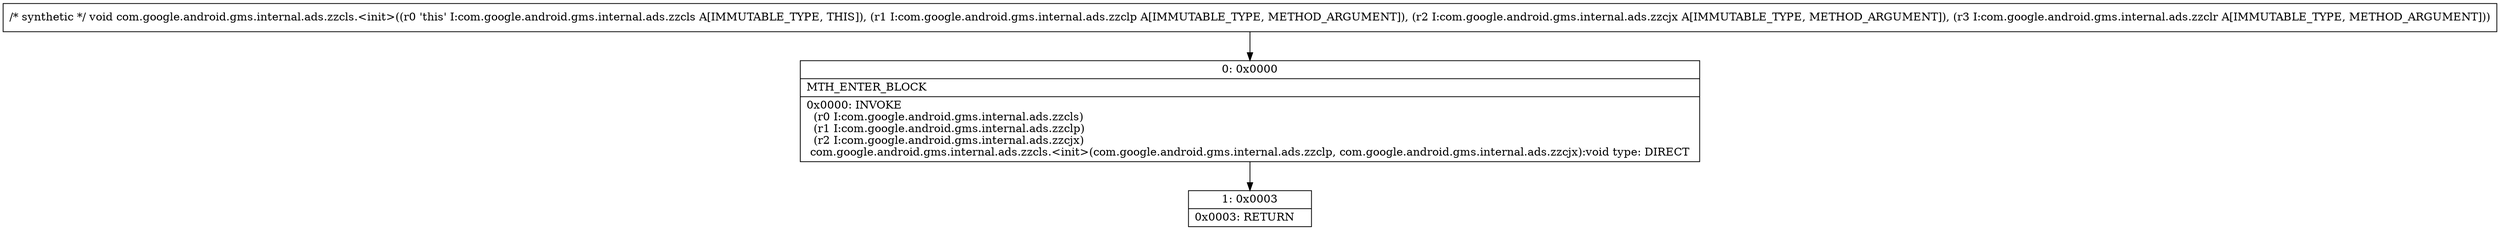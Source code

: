 digraph "CFG forcom.google.android.gms.internal.ads.zzcls.\<init\>(Lcom\/google\/android\/gms\/internal\/ads\/zzclp;Lcom\/google\/android\/gms\/internal\/ads\/zzcjx;Lcom\/google\/android\/gms\/internal\/ads\/zzclr;)V" {
Node_0 [shape=record,label="{0\:\ 0x0000|MTH_ENTER_BLOCK\l|0x0000: INVOKE  \l  (r0 I:com.google.android.gms.internal.ads.zzcls)\l  (r1 I:com.google.android.gms.internal.ads.zzclp)\l  (r2 I:com.google.android.gms.internal.ads.zzcjx)\l com.google.android.gms.internal.ads.zzcls.\<init\>(com.google.android.gms.internal.ads.zzclp, com.google.android.gms.internal.ads.zzcjx):void type: DIRECT \l}"];
Node_1 [shape=record,label="{1\:\ 0x0003|0x0003: RETURN   \l}"];
MethodNode[shape=record,label="{\/* synthetic *\/ void com.google.android.gms.internal.ads.zzcls.\<init\>((r0 'this' I:com.google.android.gms.internal.ads.zzcls A[IMMUTABLE_TYPE, THIS]), (r1 I:com.google.android.gms.internal.ads.zzclp A[IMMUTABLE_TYPE, METHOD_ARGUMENT]), (r2 I:com.google.android.gms.internal.ads.zzcjx A[IMMUTABLE_TYPE, METHOD_ARGUMENT]), (r3 I:com.google.android.gms.internal.ads.zzclr A[IMMUTABLE_TYPE, METHOD_ARGUMENT])) }"];
MethodNode -> Node_0;
Node_0 -> Node_1;
}

